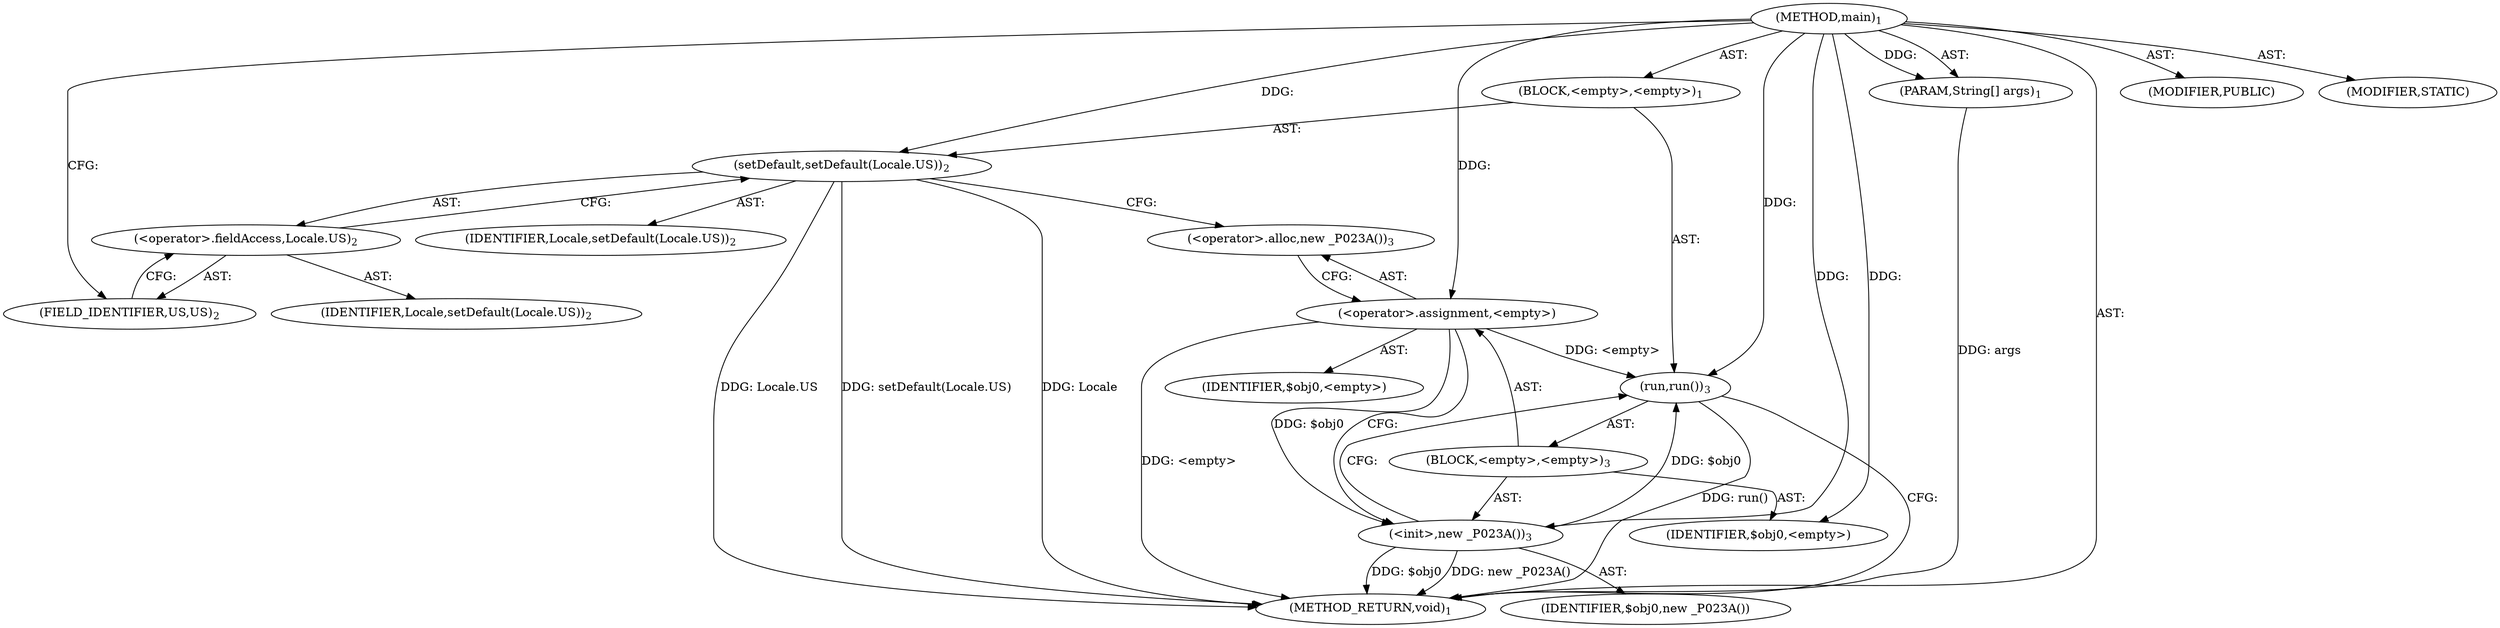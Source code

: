 digraph "main" {  
"17" [label = <(METHOD,main)<SUB>1</SUB>> ]
"18" [label = <(PARAM,String[] args)<SUB>1</SUB>> ]
"19" [label = <(BLOCK,&lt;empty&gt;,&lt;empty&gt;)<SUB>1</SUB>> ]
"20" [label = <(setDefault,setDefault(Locale.US))<SUB>2</SUB>> ]
"21" [label = <(IDENTIFIER,Locale,setDefault(Locale.US))<SUB>2</SUB>> ]
"22" [label = <(&lt;operator&gt;.fieldAccess,Locale.US)<SUB>2</SUB>> ]
"23" [label = <(IDENTIFIER,Locale,setDefault(Locale.US))<SUB>2</SUB>> ]
"24" [label = <(FIELD_IDENTIFIER,US,US)<SUB>2</SUB>> ]
"25" [label = <(run,run())<SUB>3</SUB>> ]
"26" [label = <(BLOCK,&lt;empty&gt;,&lt;empty&gt;)<SUB>3</SUB>> ]
"27" [label = <(&lt;operator&gt;.assignment,&lt;empty&gt;)> ]
"28" [label = <(IDENTIFIER,$obj0,&lt;empty&gt;)> ]
"29" [label = <(&lt;operator&gt;.alloc,new _P023A())<SUB>3</SUB>> ]
"30" [label = <(&lt;init&gt;,new _P023A())<SUB>3</SUB>> ]
"31" [label = <(IDENTIFIER,$obj0,new _P023A())> ]
"32" [label = <(IDENTIFIER,$obj0,&lt;empty&gt;)> ]
"33" [label = <(MODIFIER,PUBLIC)> ]
"34" [label = <(MODIFIER,STATIC)> ]
"35" [label = <(METHOD_RETURN,void)<SUB>1</SUB>> ]
  "17" -> "18"  [ label = "AST: "] 
  "17" -> "19"  [ label = "AST: "] 
  "17" -> "33"  [ label = "AST: "] 
  "17" -> "34"  [ label = "AST: "] 
  "17" -> "35"  [ label = "AST: "] 
  "19" -> "20"  [ label = "AST: "] 
  "19" -> "25"  [ label = "AST: "] 
  "20" -> "21"  [ label = "AST: "] 
  "20" -> "22"  [ label = "AST: "] 
  "22" -> "23"  [ label = "AST: "] 
  "22" -> "24"  [ label = "AST: "] 
  "25" -> "26"  [ label = "AST: "] 
  "26" -> "27"  [ label = "AST: "] 
  "26" -> "30"  [ label = "AST: "] 
  "26" -> "32"  [ label = "AST: "] 
  "27" -> "28"  [ label = "AST: "] 
  "27" -> "29"  [ label = "AST: "] 
  "30" -> "31"  [ label = "AST: "] 
  "20" -> "29"  [ label = "CFG: "] 
  "25" -> "35"  [ label = "CFG: "] 
  "22" -> "20"  [ label = "CFG: "] 
  "24" -> "22"  [ label = "CFG: "] 
  "27" -> "30"  [ label = "CFG: "] 
  "30" -> "25"  [ label = "CFG: "] 
  "29" -> "27"  [ label = "CFG: "] 
  "17" -> "24"  [ label = "CFG: "] 
  "18" -> "35"  [ label = "DDG: args"] 
  "20" -> "35"  [ label = "DDG: Locale"] 
  "20" -> "35"  [ label = "DDG: Locale.US"] 
  "20" -> "35"  [ label = "DDG: setDefault(Locale.US)"] 
  "27" -> "35"  [ label = "DDG: &lt;empty&gt;"] 
  "30" -> "35"  [ label = "DDG: $obj0"] 
  "30" -> "35"  [ label = "DDG: new _P023A()"] 
  "25" -> "35"  [ label = "DDG: run()"] 
  "17" -> "18"  [ label = "DDG: "] 
  "17" -> "20"  [ label = "DDG: "] 
  "27" -> "25"  [ label = "DDG: &lt;empty&gt;"] 
  "30" -> "25"  [ label = "DDG: $obj0"] 
  "17" -> "25"  [ label = "DDG: "] 
  "17" -> "27"  [ label = "DDG: "] 
  "17" -> "32"  [ label = "DDG: "] 
  "27" -> "30"  [ label = "DDG: $obj0"] 
  "17" -> "30"  [ label = "DDG: "] 
}
